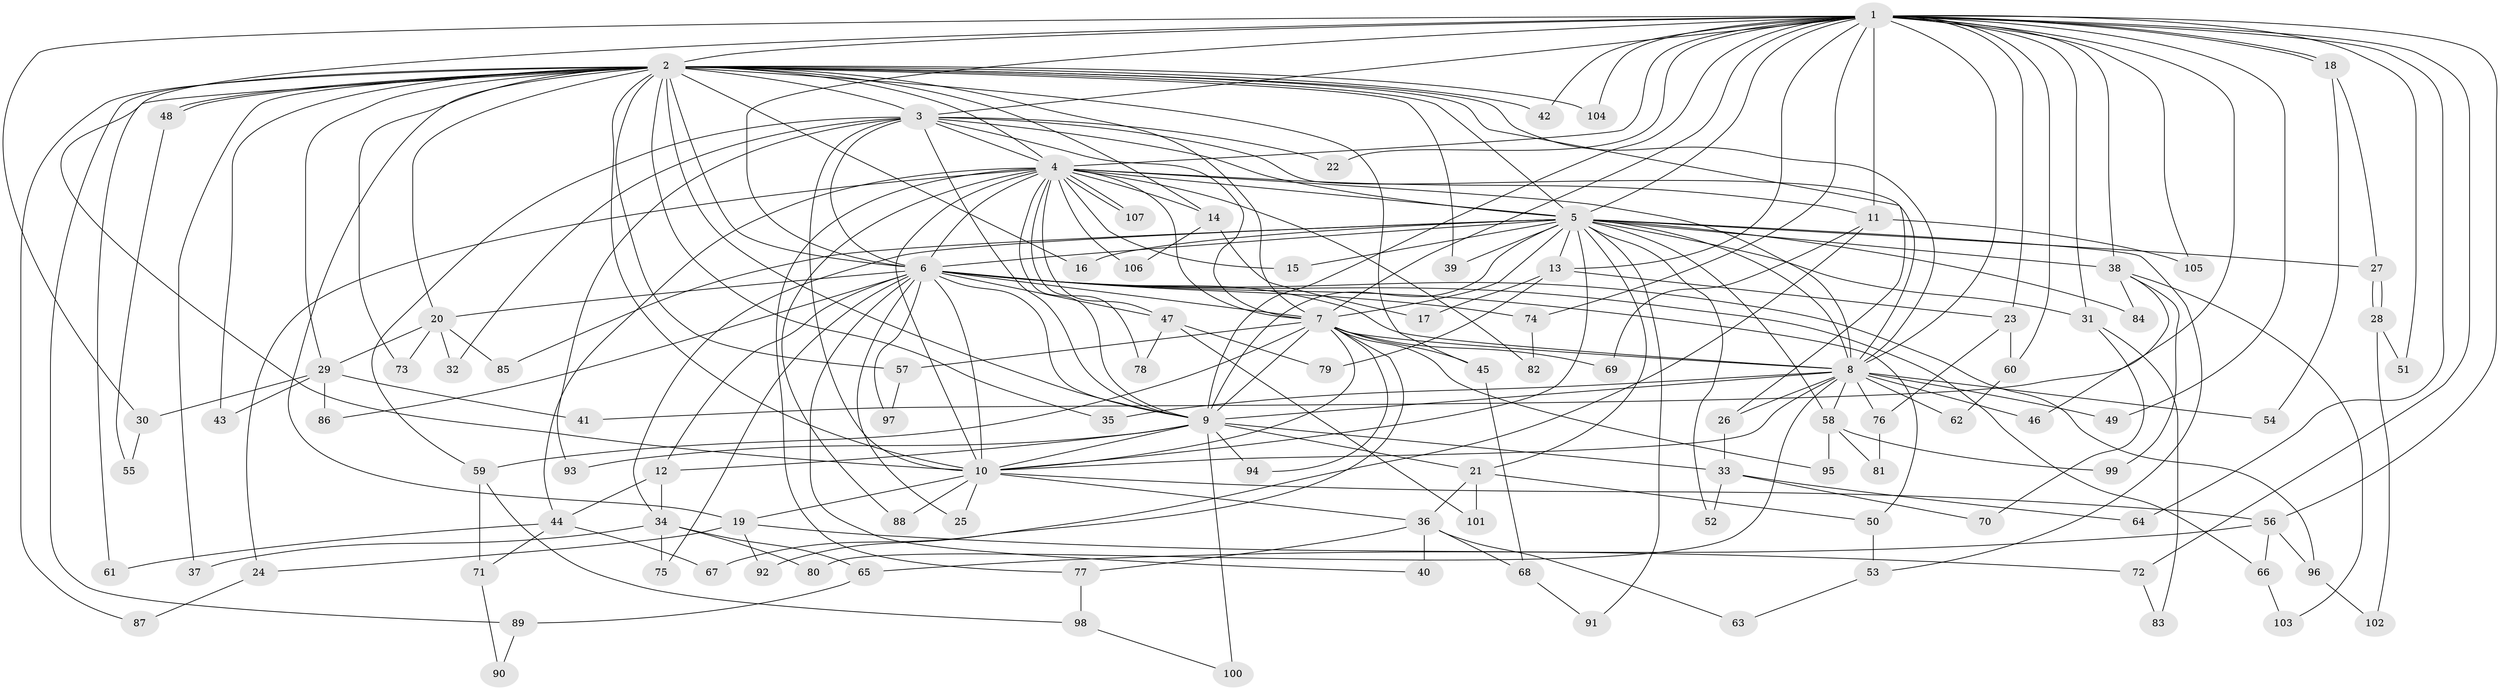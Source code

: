 // coarse degree distribution, {28: 0.013333333333333334, 24: 0.013333333333333334, 12: 0.02666666666666667, 16: 0.013333333333333334, 21: 0.013333333333333334, 20: 0.013333333333333334, 7: 0.04, 4: 0.06666666666666667, 2: 0.48, 3: 0.14666666666666667, 5: 0.09333333333333334, 6: 0.04, 8: 0.013333333333333334, 1: 0.02666666666666667}
// Generated by graph-tools (version 1.1) at 2025/49/03/04/25 22:49:54]
// undirected, 107 vertices, 239 edges
graph export_dot {
  node [color=gray90,style=filled];
  1;
  2;
  3;
  4;
  5;
  6;
  7;
  8;
  9;
  10;
  11;
  12;
  13;
  14;
  15;
  16;
  17;
  18;
  19;
  20;
  21;
  22;
  23;
  24;
  25;
  26;
  27;
  28;
  29;
  30;
  31;
  32;
  33;
  34;
  35;
  36;
  37;
  38;
  39;
  40;
  41;
  42;
  43;
  44;
  45;
  46;
  47;
  48;
  49;
  50;
  51;
  52;
  53;
  54;
  55;
  56;
  57;
  58;
  59;
  60;
  61;
  62;
  63;
  64;
  65;
  66;
  67;
  68;
  69;
  70;
  71;
  72;
  73;
  74;
  75;
  76;
  77;
  78;
  79;
  80;
  81;
  82;
  83;
  84;
  85;
  86;
  87;
  88;
  89;
  90;
  91;
  92;
  93;
  94;
  95;
  96;
  97;
  98;
  99;
  100;
  101;
  102;
  103;
  104;
  105;
  106;
  107;
  1 -- 2;
  1 -- 3;
  1 -- 4;
  1 -- 5;
  1 -- 6;
  1 -- 7;
  1 -- 8;
  1 -- 9;
  1 -- 10;
  1 -- 11;
  1 -- 13;
  1 -- 18;
  1 -- 18;
  1 -- 22;
  1 -- 23;
  1 -- 30;
  1 -- 31;
  1 -- 38;
  1 -- 42;
  1 -- 46;
  1 -- 49;
  1 -- 51;
  1 -- 56;
  1 -- 60;
  1 -- 64;
  1 -- 72;
  1 -- 74;
  1 -- 104;
  1 -- 105;
  2 -- 3;
  2 -- 4;
  2 -- 5;
  2 -- 6;
  2 -- 7;
  2 -- 8;
  2 -- 9;
  2 -- 10;
  2 -- 14;
  2 -- 16;
  2 -- 19;
  2 -- 20;
  2 -- 26;
  2 -- 29;
  2 -- 35;
  2 -- 37;
  2 -- 39;
  2 -- 42;
  2 -- 43;
  2 -- 45;
  2 -- 48;
  2 -- 48;
  2 -- 57;
  2 -- 61;
  2 -- 73;
  2 -- 87;
  2 -- 89;
  2 -- 104;
  3 -- 4;
  3 -- 5;
  3 -- 6;
  3 -- 7;
  3 -- 8;
  3 -- 9;
  3 -- 10;
  3 -- 22;
  3 -- 32;
  3 -- 59;
  3 -- 93;
  4 -- 5;
  4 -- 6;
  4 -- 7;
  4 -- 8;
  4 -- 9;
  4 -- 10;
  4 -- 11;
  4 -- 14;
  4 -- 15;
  4 -- 24;
  4 -- 44;
  4 -- 47;
  4 -- 77;
  4 -- 78;
  4 -- 82;
  4 -- 88;
  4 -- 106;
  4 -- 107;
  4 -- 107;
  5 -- 6;
  5 -- 7;
  5 -- 8;
  5 -- 9;
  5 -- 10;
  5 -- 13;
  5 -- 15;
  5 -- 16;
  5 -- 21;
  5 -- 27;
  5 -- 31;
  5 -- 34;
  5 -- 38;
  5 -- 39;
  5 -- 52;
  5 -- 53;
  5 -- 58;
  5 -- 84;
  5 -- 85;
  5 -- 91;
  6 -- 7;
  6 -- 8;
  6 -- 9;
  6 -- 10;
  6 -- 12;
  6 -- 20;
  6 -- 25;
  6 -- 40;
  6 -- 47;
  6 -- 50;
  6 -- 66;
  6 -- 74;
  6 -- 75;
  6 -- 86;
  6 -- 96;
  6 -- 97;
  7 -- 8;
  7 -- 9;
  7 -- 10;
  7 -- 45;
  7 -- 57;
  7 -- 59;
  7 -- 69;
  7 -- 92;
  7 -- 94;
  7 -- 95;
  8 -- 9;
  8 -- 10;
  8 -- 26;
  8 -- 35;
  8 -- 46;
  8 -- 49;
  8 -- 54;
  8 -- 58;
  8 -- 62;
  8 -- 76;
  8 -- 80;
  9 -- 10;
  9 -- 12;
  9 -- 21;
  9 -- 33;
  9 -- 93;
  9 -- 94;
  9 -- 100;
  10 -- 19;
  10 -- 25;
  10 -- 36;
  10 -- 56;
  10 -- 88;
  11 -- 67;
  11 -- 69;
  11 -- 105;
  12 -- 34;
  12 -- 44;
  13 -- 17;
  13 -- 23;
  13 -- 79;
  14 -- 17;
  14 -- 106;
  18 -- 27;
  18 -- 54;
  19 -- 24;
  19 -- 72;
  19 -- 92;
  20 -- 29;
  20 -- 32;
  20 -- 73;
  20 -- 85;
  21 -- 36;
  21 -- 50;
  21 -- 101;
  23 -- 60;
  23 -- 76;
  24 -- 87;
  26 -- 33;
  27 -- 28;
  27 -- 28;
  28 -- 51;
  28 -- 102;
  29 -- 30;
  29 -- 41;
  29 -- 43;
  29 -- 86;
  30 -- 55;
  31 -- 70;
  31 -- 83;
  33 -- 52;
  33 -- 64;
  33 -- 70;
  34 -- 37;
  34 -- 65;
  34 -- 75;
  34 -- 80;
  36 -- 40;
  36 -- 63;
  36 -- 68;
  36 -- 77;
  38 -- 41;
  38 -- 84;
  38 -- 99;
  38 -- 103;
  44 -- 61;
  44 -- 67;
  44 -- 71;
  45 -- 68;
  47 -- 78;
  47 -- 79;
  47 -- 101;
  48 -- 55;
  50 -- 53;
  53 -- 63;
  56 -- 65;
  56 -- 66;
  56 -- 96;
  57 -- 97;
  58 -- 81;
  58 -- 95;
  58 -- 99;
  59 -- 71;
  59 -- 98;
  60 -- 62;
  65 -- 89;
  66 -- 103;
  68 -- 91;
  71 -- 90;
  72 -- 83;
  74 -- 82;
  76 -- 81;
  77 -- 98;
  89 -- 90;
  96 -- 102;
  98 -- 100;
}
